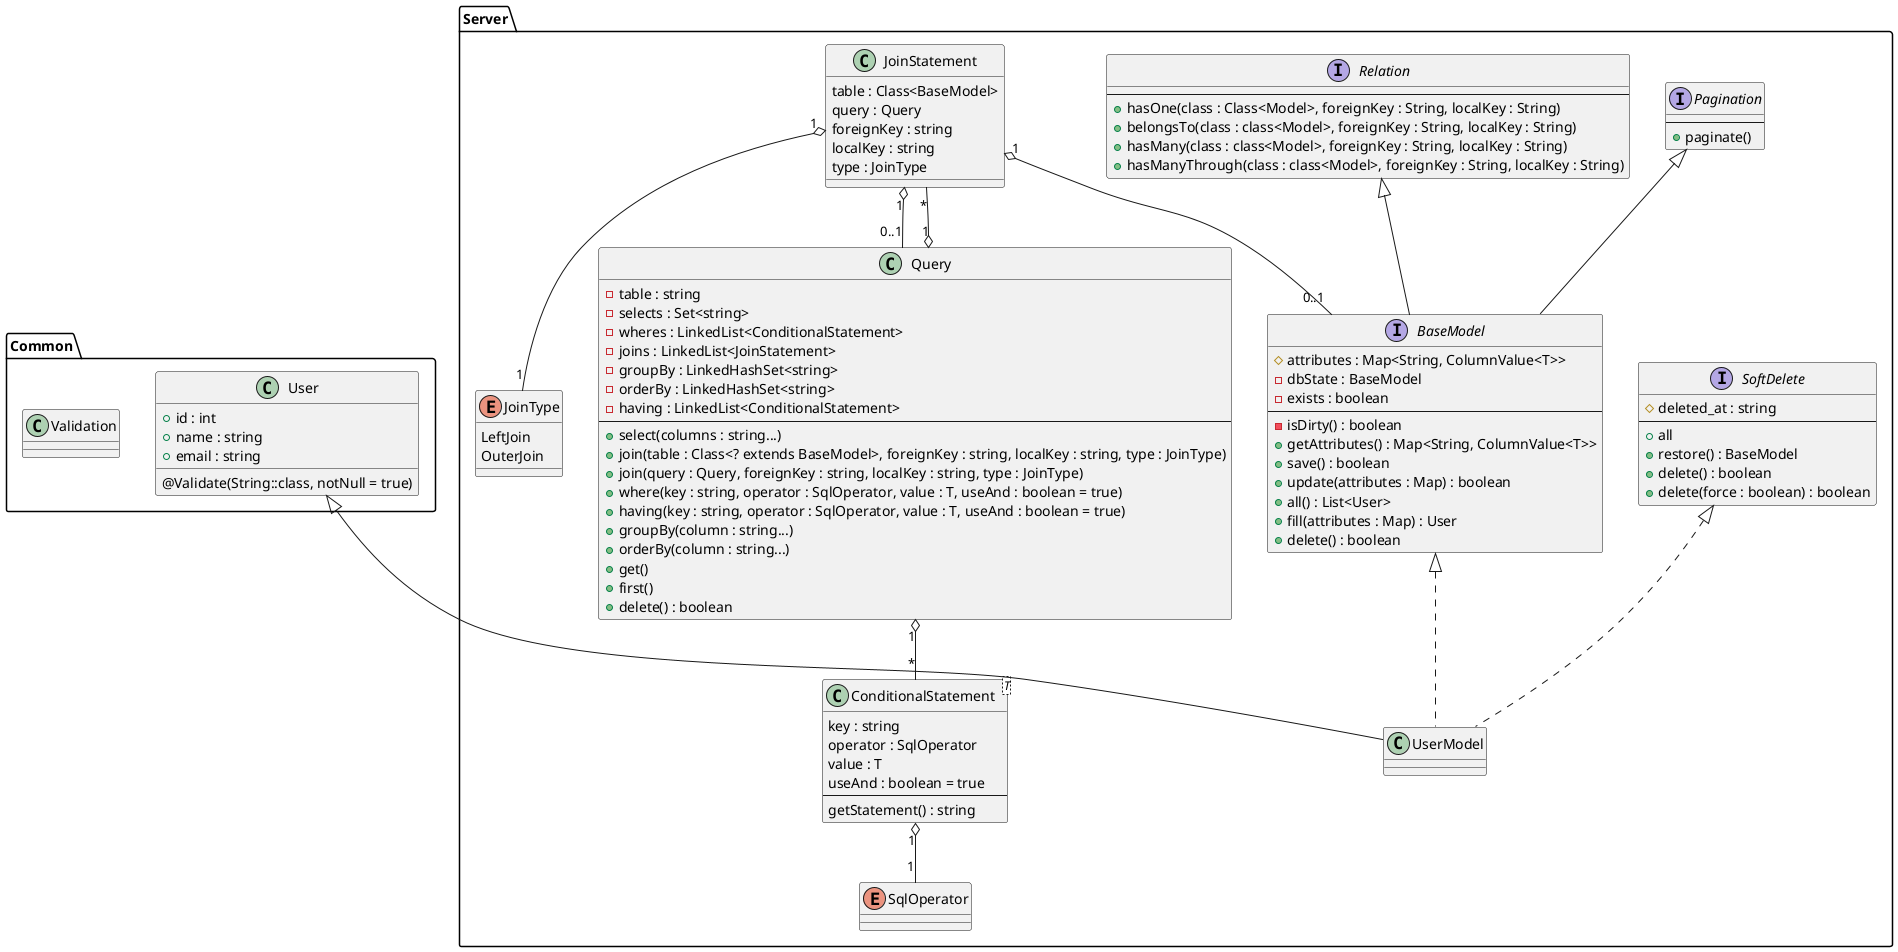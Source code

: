 @startuml

namespace Common {
    class User {
        +id : int
        +name : string
        @Validate(String::class, notNull = true)
        +email : string
    }

    class Validation {

    }
}

namespace Server {

    class UserModel extends Common.User implements BaseModel, SoftDelete {
    }

    interface BaseModel implements Pagination, Relation {
        #attributes : Map<String, ColumnValue<T>>
        -dbState : BaseModel
        -exists : boolean
        ---
        -isDirty() : boolean
        +getAttributes() : Map<String, ColumnValue<T>>
        +save() : boolean
        +update(attributes : Map) : boolean
        +all() : List<User>
        +fill(attributes : Map) : User
        +delete() : boolean
    }

    interface Pagination {
        ---
        +paginate()
    }

    interface SoftDelete {
        #deleted_at : string
        ---
        +all
        +restore() : BaseModel
        +delete() : boolean
        +delete(force : boolean) : boolean
    }

    interface Relation {
        ---
        +hasOne(class : Class<Model>, foreignKey : String, localKey : String)
        +belongsTo(class : class<Model>, foreignKey : String, localKey : String)
        +hasMany(class : class<Model>, foreignKey : String, localKey : String)
        +hasManyThrough(class : class<Model>, foreignKey : String, localKey : String)
    }

    class Query {
        -table : string
        -selects : Set<string>
        -wheres : LinkedList<ConditionalStatement>
        -joins : LinkedList<JoinStatement>
        -groupBy : LinkedHashSet<string>
        -orderBy : LinkedHashSet<string>
        -having : LinkedList<ConditionalStatement>
        ---
        +select(columns : string...)
        +join(table : Class<? extends BaseModel>, foreignKey : string, localKey : string, type : JoinType)
        +join(query : Query, foreignKey : string, localKey : string, type : JoinType)
        +where(key : string, operator : SqlOperator, value : T, useAnd : boolean = true)
        +having(key : string, operator : SqlOperator, value : T, useAnd : boolean = true)
        +groupBy(column : string...)
        +orderBy(column : string...)
        +get()
        +first()
        +delete() : boolean
    }

    Query "1" o-- "*" ConditionalStatement
    Query "1" o-- "*" JoinStatement

    class ConditionalStatement<T> {
        key : string
        operator : SqlOperator
        value : T
        useAnd : boolean = true
        ---
        getStatement() : string
    }

    ConditionalStatement "1" o-- "1" SqlOperator

    class JoinStatement {
        table : Class<BaseModel>
        query : Query
        foreignKey : string
        localKey : string
        type : JoinType
    }

    JoinStatement "1" o-- "1" JoinType
    JoinStatement "1" o-- "0..1" Query
    JoinStatement "1" o-- "0..1" BaseModel

    enum SqlOperator {

    }

    enum JoinType {
        LeftJoin
        OuterJoin
    }

}

@enduml
